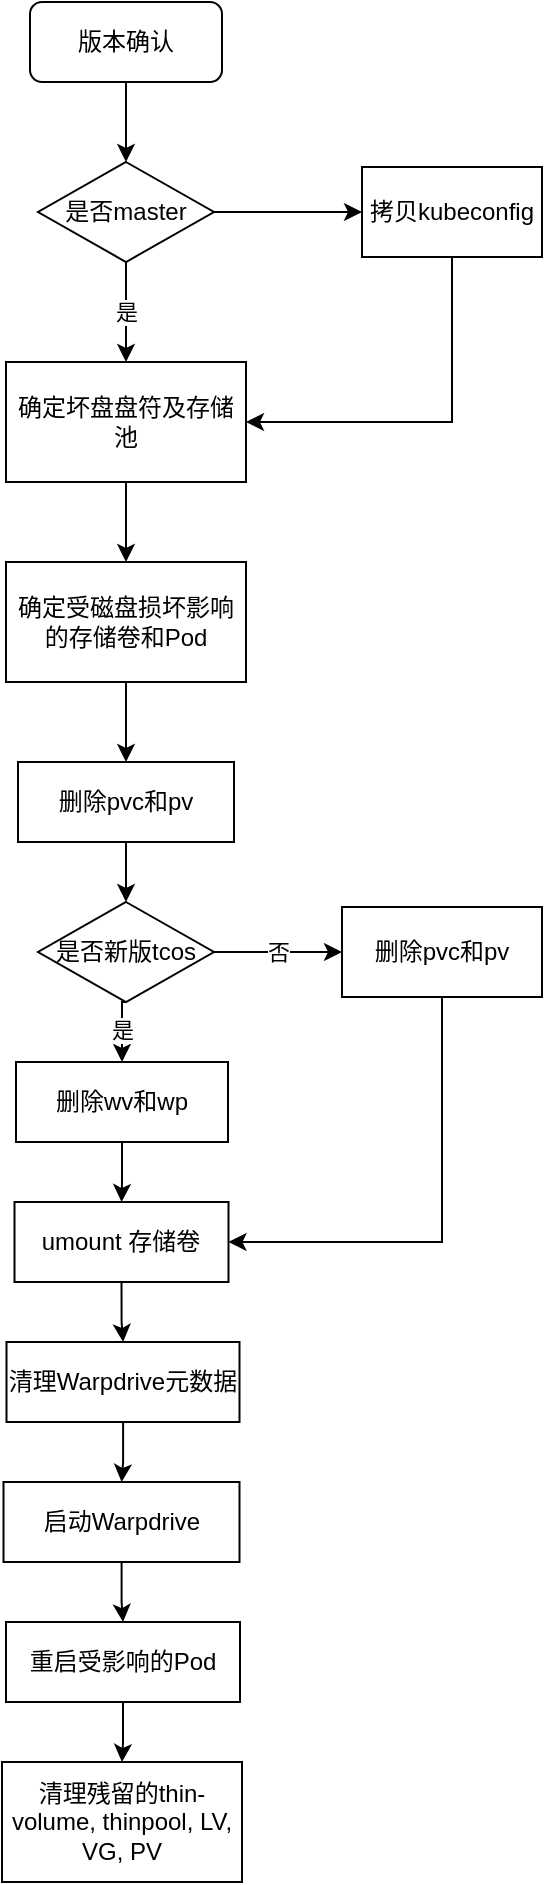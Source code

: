<mxfile version="20.7.4" type="github">
  <diagram id="fhNZmFdjCQiKPiB4vH8D" name="第 1 页">
    <mxGraphModel dx="1516" dy="829" grid="1" gridSize="10" guides="1" tooltips="1" connect="1" arrows="1" fold="1" page="1" pageScale="1" pageWidth="827" pageHeight="1169" math="0" shadow="0">
      <root>
        <mxCell id="0" />
        <mxCell id="1" parent="0" />
        <mxCell id="QmdoWKc1AIrkGNWE5E2y-6" value="" style="edgeStyle=orthogonalEdgeStyle;rounded=0;orthogonalLoop=1;jettySize=auto;html=1;" edge="1" parent="1" source="QmdoWKc1AIrkGNWE5E2y-2" target="QmdoWKc1AIrkGNWE5E2y-5">
          <mxGeometry relative="1" as="geometry" />
        </mxCell>
        <mxCell id="QmdoWKc1AIrkGNWE5E2y-2" value="版本确认" style="rounded=1;whiteSpace=wrap;html=1;" vertex="1" parent="1">
          <mxGeometry x="354" y="590" width="96" height="40" as="geometry" />
        </mxCell>
        <mxCell id="QmdoWKc1AIrkGNWE5E2y-8" value="是" style="edgeStyle=orthogonalEdgeStyle;rounded=0;orthogonalLoop=1;jettySize=auto;html=1;" edge="1" parent="1" source="QmdoWKc1AIrkGNWE5E2y-5" target="QmdoWKc1AIrkGNWE5E2y-7">
          <mxGeometry relative="1" as="geometry" />
        </mxCell>
        <mxCell id="QmdoWKc1AIrkGNWE5E2y-11" value="" style="edgeStyle=orthogonalEdgeStyle;rounded=0;orthogonalLoop=1;jettySize=auto;html=1;" edge="1" parent="1" source="QmdoWKc1AIrkGNWE5E2y-5" target="QmdoWKc1AIrkGNWE5E2y-10">
          <mxGeometry relative="1" as="geometry" />
        </mxCell>
        <mxCell id="QmdoWKc1AIrkGNWE5E2y-5" value="是否master" style="rhombus;whiteSpace=wrap;html=1;rounded=0;" vertex="1" parent="1">
          <mxGeometry x="358" y="670" width="88" height="50" as="geometry" />
        </mxCell>
        <mxCell id="QmdoWKc1AIrkGNWE5E2y-13" value="" style="edgeStyle=orthogonalEdgeStyle;rounded=0;orthogonalLoop=1;jettySize=auto;html=1;" edge="1" parent="1" source="QmdoWKc1AIrkGNWE5E2y-7" target="QmdoWKc1AIrkGNWE5E2y-12">
          <mxGeometry relative="1" as="geometry" />
        </mxCell>
        <mxCell id="QmdoWKc1AIrkGNWE5E2y-7" value="确定坏盘盘符及存储池" style="whiteSpace=wrap;html=1;rounded=0;" vertex="1" parent="1">
          <mxGeometry x="342" y="770" width="120" height="60" as="geometry" />
        </mxCell>
        <mxCell id="QmdoWKc1AIrkGNWE5E2y-15" style="edgeStyle=orthogonalEdgeStyle;rounded=0;orthogonalLoop=1;jettySize=auto;html=1;exitX=0.5;exitY=1;exitDx=0;exitDy=0;entryX=1;entryY=0.5;entryDx=0;entryDy=0;" edge="1" parent="1" source="QmdoWKc1AIrkGNWE5E2y-10" target="QmdoWKc1AIrkGNWE5E2y-7">
          <mxGeometry relative="1" as="geometry" />
        </mxCell>
        <mxCell id="QmdoWKc1AIrkGNWE5E2y-10" value="拷贝kubeconfig" style="whiteSpace=wrap;html=1;rounded=0;" vertex="1" parent="1">
          <mxGeometry x="520" y="672.5" width="90" height="45" as="geometry" />
        </mxCell>
        <mxCell id="QmdoWKc1AIrkGNWE5E2y-17" value="" style="edgeStyle=orthogonalEdgeStyle;rounded=0;orthogonalLoop=1;jettySize=auto;html=1;" edge="1" parent="1" source="QmdoWKc1AIrkGNWE5E2y-12" target="QmdoWKc1AIrkGNWE5E2y-16">
          <mxGeometry relative="1" as="geometry" />
        </mxCell>
        <mxCell id="QmdoWKc1AIrkGNWE5E2y-12" value="确定受磁盘损坏影响的存储卷和Pod" style="whiteSpace=wrap;html=1;rounded=0;" vertex="1" parent="1">
          <mxGeometry x="342" y="870" width="120" height="60" as="geometry" />
        </mxCell>
        <mxCell id="QmdoWKc1AIrkGNWE5E2y-19" value="" style="edgeStyle=orthogonalEdgeStyle;rounded=0;orthogonalLoop=1;jettySize=auto;html=1;entryX=0.5;entryY=0;entryDx=0;entryDy=0;" edge="1" parent="1" source="QmdoWKc1AIrkGNWE5E2y-16" target="QmdoWKc1AIrkGNWE5E2y-30">
          <mxGeometry relative="1" as="geometry">
            <mxPoint x="410" y="1060" as="targetPoint" />
          </mxGeometry>
        </mxCell>
        <mxCell id="QmdoWKc1AIrkGNWE5E2y-16" value="删除pvc和pv" style="whiteSpace=wrap;html=1;rounded=0;" vertex="1" parent="1">
          <mxGeometry x="348" y="970" width="108" height="40" as="geometry" />
        </mxCell>
        <mxCell id="QmdoWKc1AIrkGNWE5E2y-21" value="" style="edgeStyle=orthogonalEdgeStyle;rounded=0;orthogonalLoop=1;jettySize=auto;html=1;" edge="1" parent="1" source="QmdoWKc1AIrkGNWE5E2y-18" target="QmdoWKc1AIrkGNWE5E2y-20">
          <mxGeometry relative="1" as="geometry" />
        </mxCell>
        <mxCell id="QmdoWKc1AIrkGNWE5E2y-18" value="删除wv和wp" style="whiteSpace=wrap;html=1;rounded=0;" vertex="1" parent="1">
          <mxGeometry x="347" y="1120" width="106" height="40" as="geometry" />
        </mxCell>
        <mxCell id="QmdoWKc1AIrkGNWE5E2y-23" value="" style="edgeStyle=orthogonalEdgeStyle;rounded=0;orthogonalLoop=1;jettySize=auto;html=1;exitX=0.5;exitY=1;exitDx=0;exitDy=0;" edge="1" parent="1" source="QmdoWKc1AIrkGNWE5E2y-20" target="QmdoWKc1AIrkGNWE5E2y-22">
          <mxGeometry relative="1" as="geometry">
            <mxPoint x="403.75" y="1230" as="sourcePoint" />
          </mxGeometry>
        </mxCell>
        <mxCell id="QmdoWKc1AIrkGNWE5E2y-20" value="umount 存储卷" style="whiteSpace=wrap;html=1;rounded=0;" vertex="1" parent="1">
          <mxGeometry x="346.25" y="1190" width="107" height="40" as="geometry" />
        </mxCell>
        <mxCell id="QmdoWKc1AIrkGNWE5E2y-25" value="" style="edgeStyle=orthogonalEdgeStyle;rounded=0;orthogonalLoop=1;jettySize=auto;html=1;" edge="1" parent="1" source="QmdoWKc1AIrkGNWE5E2y-22" target="QmdoWKc1AIrkGNWE5E2y-24">
          <mxGeometry relative="1" as="geometry" />
        </mxCell>
        <mxCell id="QmdoWKc1AIrkGNWE5E2y-22" value="清理Warpdrive元数据" style="whiteSpace=wrap;html=1;rounded=0;" vertex="1" parent="1">
          <mxGeometry x="342.25" y="1260" width="116.5" height="40" as="geometry" />
        </mxCell>
        <mxCell id="QmdoWKc1AIrkGNWE5E2y-27" value="" style="edgeStyle=orthogonalEdgeStyle;rounded=0;orthogonalLoop=1;jettySize=auto;html=1;" edge="1" parent="1" source="QmdoWKc1AIrkGNWE5E2y-24" target="QmdoWKc1AIrkGNWE5E2y-26">
          <mxGeometry relative="1" as="geometry" />
        </mxCell>
        <mxCell id="QmdoWKc1AIrkGNWE5E2y-24" value="启动Warpdrive" style="whiteSpace=wrap;html=1;rounded=0;" vertex="1" parent="1">
          <mxGeometry x="340.75" y="1330" width="118" height="40" as="geometry" />
        </mxCell>
        <mxCell id="QmdoWKc1AIrkGNWE5E2y-34" style="edgeStyle=orthogonalEdgeStyle;rounded=0;orthogonalLoop=1;jettySize=auto;html=1;entryX=0.5;entryY=0;entryDx=0;entryDy=0;" edge="1" parent="1" source="QmdoWKc1AIrkGNWE5E2y-26" target="QmdoWKc1AIrkGNWE5E2y-28">
          <mxGeometry relative="1" as="geometry" />
        </mxCell>
        <mxCell id="QmdoWKc1AIrkGNWE5E2y-26" value="重启受影响的Pod" style="whiteSpace=wrap;html=1;rounded=0;" vertex="1" parent="1">
          <mxGeometry x="342" y="1400" width="117" height="40" as="geometry" />
        </mxCell>
        <mxCell id="QmdoWKc1AIrkGNWE5E2y-28" value="清理残留的thin-volume, thinpool, LV, VG, PV" style="whiteSpace=wrap;html=1;rounded=0;" vertex="1" parent="1">
          <mxGeometry x="340" y="1470" width="120" height="60" as="geometry" />
        </mxCell>
        <mxCell id="QmdoWKc1AIrkGNWE5E2y-31" value="是" style="edgeStyle=orthogonalEdgeStyle;rounded=0;orthogonalLoop=1;jettySize=auto;html=1;exitX=0.5;exitY=1;exitDx=0;exitDy=0;entryX=0.5;entryY=0;entryDx=0;entryDy=0;" edge="1" parent="1" source="QmdoWKc1AIrkGNWE5E2y-30" target="QmdoWKc1AIrkGNWE5E2y-18">
          <mxGeometry relative="1" as="geometry" />
        </mxCell>
        <mxCell id="QmdoWKc1AIrkGNWE5E2y-36" value="否" style="edgeStyle=orthogonalEdgeStyle;rounded=0;orthogonalLoop=1;jettySize=auto;html=1;" edge="1" parent="1" source="QmdoWKc1AIrkGNWE5E2y-30" target="QmdoWKc1AIrkGNWE5E2y-35">
          <mxGeometry relative="1" as="geometry" />
        </mxCell>
        <mxCell id="QmdoWKc1AIrkGNWE5E2y-30" value="是否新版tcos" style="rhombus;whiteSpace=wrap;html=1;rounded=0;" vertex="1" parent="1">
          <mxGeometry x="358" y="1040" width="88" height="50" as="geometry" />
        </mxCell>
        <mxCell id="QmdoWKc1AIrkGNWE5E2y-38" style="edgeStyle=orthogonalEdgeStyle;rounded=0;orthogonalLoop=1;jettySize=auto;html=1;entryX=1;entryY=0.5;entryDx=0;entryDy=0;" edge="1" parent="1" source="QmdoWKc1AIrkGNWE5E2y-35" target="QmdoWKc1AIrkGNWE5E2y-20">
          <mxGeometry relative="1" as="geometry">
            <Array as="points">
              <mxPoint x="560" y="1210" />
            </Array>
          </mxGeometry>
        </mxCell>
        <mxCell id="QmdoWKc1AIrkGNWE5E2y-35" value="删除pvc和pv" style="whiteSpace=wrap;html=1;rounded=0;" vertex="1" parent="1">
          <mxGeometry x="510" y="1042.5" width="100" height="45" as="geometry" />
        </mxCell>
      </root>
    </mxGraphModel>
  </diagram>
</mxfile>
